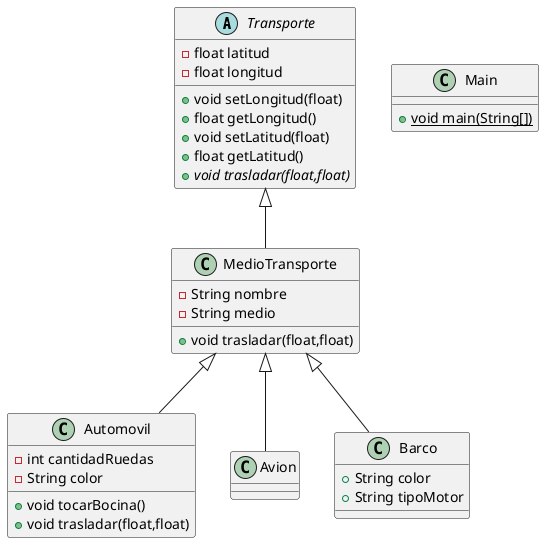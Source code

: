 @startuml
abstract class Transporte {
- float latitud
- float longitud
+ void setLongitud(float)
+ float getLongitud()
+ void setLatitud(float)
+ float getLatitud()
+ {abstract}void trasladar(float,float)
}


class Automovil {
- int cantidadRuedas
- String color
+ void tocarBocina()
+ void trasladar(float,float)
}


class Avion {
}
class MedioTransporte {
- String nombre
- String medio
+ void trasladar(float,float)
}


class Main {
+ {static} void main(String[])
}

class Barco {
+ String color
+ String tipoMotor
}



MedioTransporte <|-- Automovil
MedioTransporte <|-- Avion
Transporte <|-- MedioTransporte
MedioTransporte <|-- Barco
@enduml